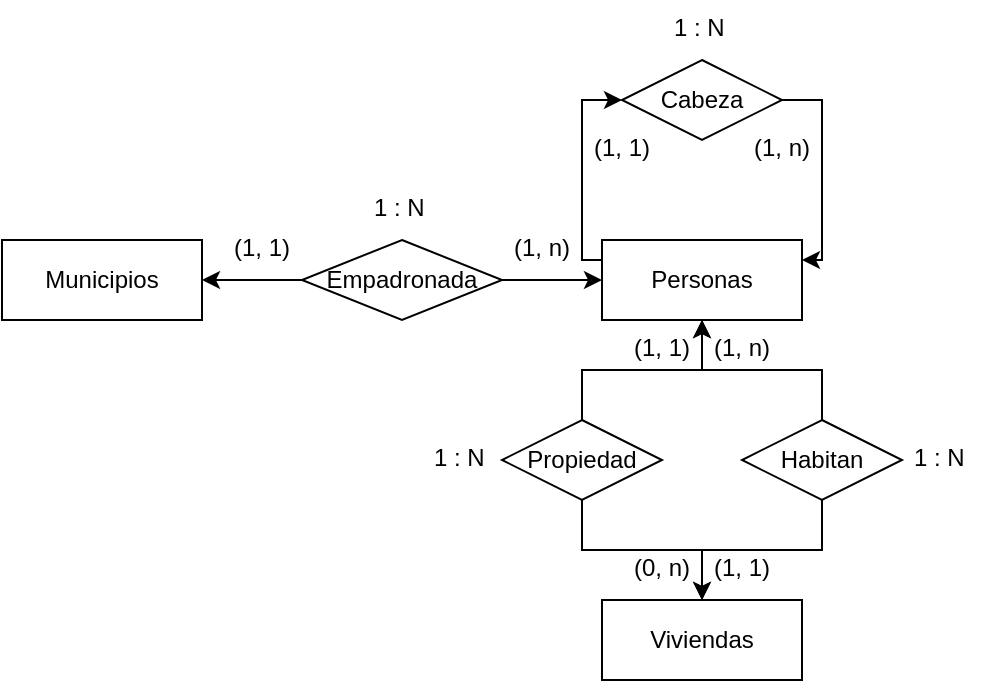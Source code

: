 <mxfile version="21.8.0" type="github">
  <diagram name="Página-1" id="tlSwstqPTxbVitZ69q3U">
    <mxGraphModel dx="984" dy="465" grid="1" gridSize="10" guides="1" tooltips="1" connect="1" arrows="1" fold="1" page="1" pageScale="1" pageWidth="827" pageHeight="1169" math="0" shadow="0">
      <root>
        <mxCell id="0" />
        <mxCell id="1" parent="0" />
        <mxCell id="tS2jtD2bUv4v-vp6W-Bu-1" value="Municipios" style="whiteSpace=wrap;html=1;align=center;" vertex="1" parent="1">
          <mxGeometry x="230" y="280" width="100" height="40" as="geometry" />
        </mxCell>
        <mxCell id="tS2jtD2bUv4v-vp6W-Bu-2" value="Viviendas" style="whiteSpace=wrap;html=1;align=center;" vertex="1" parent="1">
          <mxGeometry x="530" y="460" width="100" height="40" as="geometry" />
        </mxCell>
        <mxCell id="tS2jtD2bUv4v-vp6W-Bu-3" value="Personas" style="whiteSpace=wrap;html=1;align=center;" vertex="1" parent="1">
          <mxGeometry x="530" y="280" width="100" height="40" as="geometry" />
        </mxCell>
        <mxCell id="tS2jtD2bUv4v-vp6W-Bu-5" value="" style="edgeStyle=orthogonalEdgeStyle;rounded=0;orthogonalLoop=1;jettySize=auto;html=1;" edge="1" parent="1" source="tS2jtD2bUv4v-vp6W-Bu-4" target="tS2jtD2bUv4v-vp6W-Bu-3">
          <mxGeometry relative="1" as="geometry" />
        </mxCell>
        <mxCell id="tS2jtD2bUv4v-vp6W-Bu-6" value="" style="edgeStyle=orthogonalEdgeStyle;rounded=0;orthogonalLoop=1;jettySize=auto;html=1;" edge="1" parent="1" source="tS2jtD2bUv4v-vp6W-Bu-4" target="tS2jtD2bUv4v-vp6W-Bu-1">
          <mxGeometry relative="1" as="geometry" />
        </mxCell>
        <mxCell id="tS2jtD2bUv4v-vp6W-Bu-4" value="Empadronada" style="shape=rhombus;perimeter=rhombusPerimeter;whiteSpace=wrap;html=1;align=center;" vertex="1" parent="1">
          <mxGeometry x="380" y="280" width="100" height="40" as="geometry" />
        </mxCell>
        <mxCell id="tS2jtD2bUv4v-vp6W-Bu-8" value="" style="edgeStyle=orthogonalEdgeStyle;rounded=0;orthogonalLoop=1;jettySize=auto;html=1;" edge="1" parent="1" source="tS2jtD2bUv4v-vp6W-Bu-7" target="tS2jtD2bUv4v-vp6W-Bu-3">
          <mxGeometry relative="1" as="geometry" />
        </mxCell>
        <mxCell id="tS2jtD2bUv4v-vp6W-Bu-9" value="" style="edgeStyle=orthogonalEdgeStyle;rounded=0;orthogonalLoop=1;jettySize=auto;html=1;" edge="1" parent="1" source="tS2jtD2bUv4v-vp6W-Bu-7" target="tS2jtD2bUv4v-vp6W-Bu-2">
          <mxGeometry relative="1" as="geometry" />
        </mxCell>
        <mxCell id="tS2jtD2bUv4v-vp6W-Bu-7" value="Habitan" style="shape=rhombus;perimeter=rhombusPerimeter;whiteSpace=wrap;html=1;align=center;rotation=0;" vertex="1" parent="1">
          <mxGeometry x="600" y="370" width="80" height="40" as="geometry" />
        </mxCell>
        <mxCell id="tS2jtD2bUv4v-vp6W-Bu-10" value="(1, 1)" style="text;strokeColor=none;fillColor=none;spacingLeft=4;spacingRight=4;overflow=hidden;rotatable=0;points=[[0,0.5],[1,0.5]];portConstraint=eastwest;fontSize=12;whiteSpace=wrap;html=1;" vertex="1" parent="1">
          <mxGeometry x="340" y="270" width="40" height="30" as="geometry" />
        </mxCell>
        <mxCell id="tS2jtD2bUv4v-vp6W-Bu-11" value="(1, n)" style="text;strokeColor=none;fillColor=none;spacingLeft=4;spacingRight=4;overflow=hidden;rotatable=0;points=[[0,0.5],[1,0.5]];portConstraint=eastwest;fontSize=12;whiteSpace=wrap;html=1;" vertex="1" parent="1">
          <mxGeometry x="480" y="270" width="40" height="30" as="geometry" />
        </mxCell>
        <mxCell id="tS2jtD2bUv4v-vp6W-Bu-12" value="1 : N" style="text;strokeColor=none;fillColor=none;spacingLeft=4;spacingRight=4;overflow=hidden;rotatable=0;points=[[0,0.5],[1,0.5]];portConstraint=eastwest;fontSize=12;whiteSpace=wrap;html=1;" vertex="1" parent="1">
          <mxGeometry x="410" y="250" width="40" height="30" as="geometry" />
        </mxCell>
        <mxCell id="tS2jtD2bUv4v-vp6W-Bu-13" value="(1, n)" style="text;strokeColor=none;fillColor=none;spacingLeft=4;spacingRight=4;overflow=hidden;rotatable=0;points=[[0,0.5],[1,0.5]];portConstraint=eastwest;fontSize=12;whiteSpace=wrap;html=1;" vertex="1" parent="1">
          <mxGeometry x="580" y="320" width="40" height="30" as="geometry" />
        </mxCell>
        <mxCell id="tS2jtD2bUv4v-vp6W-Bu-14" value="(1, 1)" style="text;strokeColor=none;fillColor=none;spacingLeft=4;spacingRight=4;overflow=hidden;rotatable=0;points=[[0,0.5],[1,0.5]];portConstraint=eastwest;fontSize=12;whiteSpace=wrap;html=1;" vertex="1" parent="1">
          <mxGeometry x="580" y="430" width="40" height="30" as="geometry" />
        </mxCell>
        <mxCell id="tS2jtD2bUv4v-vp6W-Bu-15" value="1 : N" style="text;strokeColor=none;fillColor=none;spacingLeft=4;spacingRight=4;overflow=hidden;rotatable=0;points=[[0,0.5],[1,0.5]];portConstraint=eastwest;fontSize=12;whiteSpace=wrap;html=1;" vertex="1" parent="1">
          <mxGeometry x="680" y="375" width="40" height="30" as="geometry" />
        </mxCell>
        <mxCell id="tS2jtD2bUv4v-vp6W-Bu-18" style="edgeStyle=orthogonalEdgeStyle;rounded=0;orthogonalLoop=1;jettySize=auto;html=1;entryX=0.5;entryY=1;entryDx=0;entryDy=0;" edge="1" parent="1" source="tS2jtD2bUv4v-vp6W-Bu-16" target="tS2jtD2bUv4v-vp6W-Bu-3">
          <mxGeometry relative="1" as="geometry" />
        </mxCell>
        <mxCell id="tS2jtD2bUv4v-vp6W-Bu-19" style="edgeStyle=orthogonalEdgeStyle;rounded=0;orthogonalLoop=1;jettySize=auto;html=1;entryX=0.5;entryY=0;entryDx=0;entryDy=0;" edge="1" parent="1" source="tS2jtD2bUv4v-vp6W-Bu-16" target="tS2jtD2bUv4v-vp6W-Bu-2">
          <mxGeometry relative="1" as="geometry" />
        </mxCell>
        <mxCell id="tS2jtD2bUv4v-vp6W-Bu-16" value="Propiedad" style="shape=rhombus;perimeter=rhombusPerimeter;whiteSpace=wrap;html=1;align=center;rotation=0;" vertex="1" parent="1">
          <mxGeometry x="480" y="370" width="80" height="40" as="geometry" />
        </mxCell>
        <mxCell id="tS2jtD2bUv4v-vp6W-Bu-20" value="(1, 1)" style="text;strokeColor=none;fillColor=none;spacingLeft=4;spacingRight=4;overflow=hidden;rotatable=0;points=[[0,0.5],[1,0.5]];portConstraint=eastwest;fontSize=12;whiteSpace=wrap;html=1;" vertex="1" parent="1">
          <mxGeometry x="540" y="320" width="40" height="30" as="geometry" />
        </mxCell>
        <mxCell id="tS2jtD2bUv4v-vp6W-Bu-21" value="(0, n)" style="text;strokeColor=none;fillColor=none;spacingLeft=4;spacingRight=4;overflow=hidden;rotatable=0;points=[[0,0.5],[1,0.5]];portConstraint=eastwest;fontSize=12;whiteSpace=wrap;html=1;" vertex="1" parent="1">
          <mxGeometry x="540" y="430" width="40" height="30" as="geometry" />
        </mxCell>
        <mxCell id="tS2jtD2bUv4v-vp6W-Bu-22" value="1 : N" style="text;strokeColor=none;fillColor=none;spacingLeft=4;spacingRight=4;overflow=hidden;rotatable=0;points=[[0,0.5],[1,0.5]];portConstraint=eastwest;fontSize=12;whiteSpace=wrap;html=1;" vertex="1" parent="1">
          <mxGeometry x="440" y="375" width="40" height="30" as="geometry" />
        </mxCell>
        <mxCell id="tS2jtD2bUv4v-vp6W-Bu-24" style="edgeStyle=orthogonalEdgeStyle;rounded=0;orthogonalLoop=1;jettySize=auto;html=1;entryX=1;entryY=0.25;entryDx=0;entryDy=0;" edge="1" parent="1" source="tS2jtD2bUv4v-vp6W-Bu-23" target="tS2jtD2bUv4v-vp6W-Bu-3">
          <mxGeometry relative="1" as="geometry">
            <Array as="points">
              <mxPoint x="640" y="210" />
              <mxPoint x="640" y="290" />
            </Array>
          </mxGeometry>
        </mxCell>
        <mxCell id="tS2jtD2bUv4v-vp6W-Bu-23" value="Cabeza" style="shape=rhombus;perimeter=rhombusPerimeter;whiteSpace=wrap;html=1;align=center;rotation=0;" vertex="1" parent="1">
          <mxGeometry x="540" y="190" width="80" height="40" as="geometry" />
        </mxCell>
        <mxCell id="tS2jtD2bUv4v-vp6W-Bu-26" value="(1, n)" style="text;strokeColor=none;fillColor=none;spacingLeft=4;spacingRight=4;overflow=hidden;rotatable=0;points=[[0,0.5],[1,0.5]];portConstraint=eastwest;fontSize=12;whiteSpace=wrap;html=1;" vertex="1" parent="1">
          <mxGeometry x="600" y="220" width="40" height="30" as="geometry" />
        </mxCell>
        <mxCell id="tS2jtD2bUv4v-vp6W-Bu-27" value="" style="edgeStyle=orthogonalEdgeStyle;rounded=0;orthogonalLoop=1;jettySize=auto;html=1;exitX=0;exitY=0.25;exitDx=0;exitDy=0;entryX=0;entryY=0.5;entryDx=0;entryDy=0;" edge="1" parent="1" source="tS2jtD2bUv4v-vp6W-Bu-3" target="tS2jtD2bUv4v-vp6W-Bu-23">
          <mxGeometry relative="1" as="geometry">
            <mxPoint x="490" y="310" as="sourcePoint" />
            <mxPoint x="540" y="310" as="targetPoint" />
            <Array as="points">
              <mxPoint x="520" y="290" />
              <mxPoint x="520" y="210" />
            </Array>
          </mxGeometry>
        </mxCell>
        <mxCell id="tS2jtD2bUv4v-vp6W-Bu-28" value="(1, 1)" style="text;strokeColor=none;fillColor=none;spacingLeft=4;spacingRight=4;overflow=hidden;rotatable=0;points=[[0,0.5],[1,0.5]];portConstraint=eastwest;fontSize=12;whiteSpace=wrap;html=1;" vertex="1" parent="1">
          <mxGeometry x="520" y="220" width="40" height="30" as="geometry" />
        </mxCell>
        <mxCell id="tS2jtD2bUv4v-vp6W-Bu-29" value="1 : N" style="text;strokeColor=none;fillColor=none;spacingLeft=4;spacingRight=4;overflow=hidden;rotatable=0;points=[[0,0.5],[1,0.5]];portConstraint=eastwest;fontSize=12;whiteSpace=wrap;html=1;" vertex="1" parent="1">
          <mxGeometry x="560" y="160" width="40" height="30" as="geometry" />
        </mxCell>
      </root>
    </mxGraphModel>
  </diagram>
</mxfile>
